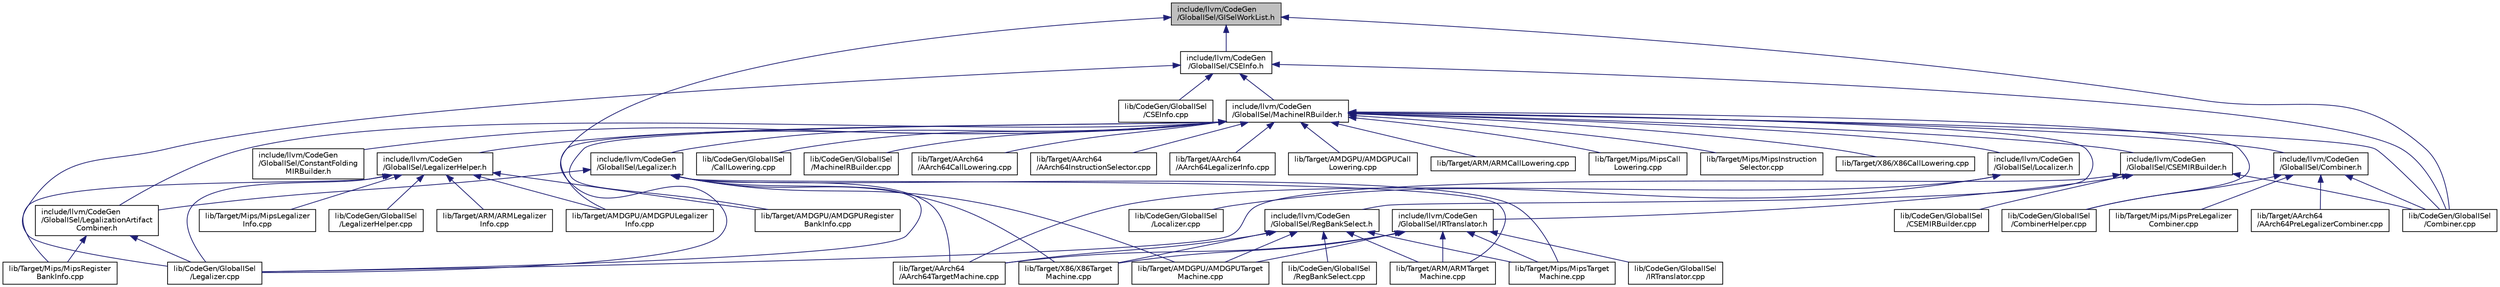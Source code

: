 digraph "include/llvm/CodeGen/GlobalISel/GISelWorkList.h"
{
 // LATEX_PDF_SIZE
  bgcolor="transparent";
  edge [fontname="Helvetica",fontsize="10",labelfontname="Helvetica",labelfontsize="10"];
  node [fontname="Helvetica",fontsize="10",shape="box"];
  Node1 [label="include/llvm/CodeGen\l/GlobalISel/GISelWorkList.h",height=0.2,width=0.4,color="black", fillcolor="grey75", style="filled", fontcolor="black",tooltip=" "];
  Node1 -> Node2 [dir="back",color="midnightblue",fontsize="10",style="solid",fontname="Helvetica"];
  Node2 [label="include/llvm/CodeGen\l/GlobalISel/CSEInfo.h",height=0.2,width=0.4,color="black",URL="$CSEInfo_8h.html",tooltip=" "];
  Node2 -> Node3 [dir="back",color="midnightblue",fontsize="10",style="solid",fontname="Helvetica"];
  Node3 [label="include/llvm/CodeGen\l/GlobalISel/MachineIRBuilder.h",height=0.2,width=0.4,color="black",URL="$MachineIRBuilder_8h.html",tooltip="This file declares the MachineIRBuilder class."];
  Node3 -> Node4 [dir="back",color="midnightblue",fontsize="10",style="solid",fontname="Helvetica"];
  Node4 [label="include/llvm/CodeGen\l/GlobalISel/CSEMIRBuilder.h",height=0.2,width=0.4,color="black",URL="$CSEMIRBuilder_8h.html",tooltip="This file implements a version of MachineIRBuilder which CSEs insts within a MachineBasicBlock."];
  Node4 -> Node5 [dir="back",color="midnightblue",fontsize="10",style="solid",fontname="Helvetica"];
  Node5 [label="include/llvm/CodeGen\l/GlobalISel/IRTranslator.h",height=0.2,width=0.4,color="black",URL="$IRTranslator_8h.html",tooltip="This file declares the IRTranslator pass."];
  Node5 -> Node6 [dir="back",color="midnightblue",fontsize="10",style="solid",fontname="Helvetica"];
  Node6 [label="lib/CodeGen/GlobalISel\l/IRTranslator.cpp",height=0.2,width=0.4,color="black",URL="$IRTranslator_8cpp.html",tooltip="This file implements the IRTranslator class."];
  Node5 -> Node7 [dir="back",color="midnightblue",fontsize="10",style="solid",fontname="Helvetica"];
  Node7 [label="lib/Target/AArch64\l/AArch64TargetMachine.cpp",height=0.2,width=0.4,color="black",URL="$AArch64TargetMachine_8cpp.html",tooltip=" "];
  Node5 -> Node8 [dir="back",color="midnightblue",fontsize="10",style="solid",fontname="Helvetica"];
  Node8 [label="lib/Target/AMDGPU/AMDGPUTarget\lMachine.cpp",height=0.2,width=0.4,color="black",URL="$AMDGPUTargetMachine_8cpp.html",tooltip="The AMDGPU target machine contains all of the hardware specific information needed to emit code for R..."];
  Node5 -> Node9 [dir="back",color="midnightblue",fontsize="10",style="solid",fontname="Helvetica"];
  Node9 [label="lib/Target/ARM/ARMTarget\lMachine.cpp",height=0.2,width=0.4,color="black",URL="$ARMTargetMachine_8cpp.html",tooltip=" "];
  Node5 -> Node10 [dir="back",color="midnightblue",fontsize="10",style="solid",fontname="Helvetica"];
  Node10 [label="lib/Target/Mips/MipsTarget\lMachine.cpp",height=0.2,width=0.4,color="black",URL="$MipsTargetMachine_8cpp.html",tooltip=" "];
  Node5 -> Node11 [dir="back",color="midnightblue",fontsize="10",style="solid",fontname="Helvetica"];
  Node11 [label="lib/Target/X86/X86Target\lMachine.cpp",height=0.2,width=0.4,color="black",URL="$X86TargetMachine_8cpp.html",tooltip=" "];
  Node4 -> Node12 [dir="back",color="midnightblue",fontsize="10",style="solid",fontname="Helvetica"];
  Node12 [label="lib/CodeGen/GlobalISel\l/CSEMIRBuilder.cpp",height=0.2,width=0.4,color="black",URL="$CSEMIRBuilder_8cpp.html",tooltip="This file implements the CSEMIRBuilder class which CSEs as it builds instructions."];
  Node4 -> Node13 [dir="back",color="midnightblue",fontsize="10",style="solid",fontname="Helvetica"];
  Node13 [label="lib/CodeGen/GlobalISel\l/Combiner.cpp",height=0.2,width=0.4,color="black",URL="$Combiner_8cpp.html",tooltip=" "];
  Node4 -> Node14 [dir="back",color="midnightblue",fontsize="10",style="solid",fontname="Helvetica"];
  Node14 [label="lib/CodeGen/GlobalISel\l/Legalizer.cpp",height=0.2,width=0.4,color="black",URL="$Legalizer_8cpp.html",tooltip=" "];
  Node3 -> Node15 [dir="back",color="midnightblue",fontsize="10",style="solid",fontname="Helvetica"];
  Node15 [label="include/llvm/CodeGen\l/GlobalISel/Combiner.h",height=0.2,width=0.4,color="black",URL="$Combiner_8h.html",tooltip=" "];
  Node15 -> Node13 [dir="back",color="midnightblue",fontsize="10",style="solid",fontname="Helvetica"];
  Node15 -> Node16 [dir="back",color="midnightblue",fontsize="10",style="solid",fontname="Helvetica"];
  Node16 [label="lib/CodeGen/GlobalISel\l/CombinerHelper.cpp",height=0.2,width=0.4,color="black",URL="$CombinerHelper_8cpp.html",tooltip=" "];
  Node15 -> Node17 [dir="back",color="midnightblue",fontsize="10",style="solid",fontname="Helvetica"];
  Node17 [label="lib/Target/AArch64\l/AArch64PreLegalizerCombiner.cpp",height=0.2,width=0.4,color="black",URL="$AArch64PreLegalizerCombiner_8cpp.html",tooltip=" "];
  Node15 -> Node18 [dir="back",color="midnightblue",fontsize="10",style="solid",fontname="Helvetica"];
  Node18 [label="lib/Target/Mips/MipsPreLegalizer\lCombiner.cpp",height=0.2,width=0.4,color="black",URL="$MipsPreLegalizerCombiner_8cpp.html",tooltip=" "];
  Node3 -> Node19 [dir="back",color="midnightblue",fontsize="10",style="solid",fontname="Helvetica"];
  Node19 [label="include/llvm/CodeGen\l/GlobalISel/ConstantFolding\lMIRBuilder.h",height=0.2,width=0.4,color="black",URL="$ConstantFoldingMIRBuilder_8h.html",tooltip="This file implements a version of MachineIRBuilder which does trivial constant folding."];
  Node3 -> Node20 [dir="back",color="midnightblue",fontsize="10",style="solid",fontname="Helvetica"];
  Node20 [label="include/llvm/CodeGen\l/GlobalISel/LegalizationArtifact\lCombiner.h",height=0.2,width=0.4,color="black",URL="$LegalizationArtifactCombiner_8h.html",tooltip=" "];
  Node20 -> Node14 [dir="back",color="midnightblue",fontsize="10",style="solid",fontname="Helvetica"];
  Node20 -> Node21 [dir="back",color="midnightblue",fontsize="10",style="solid",fontname="Helvetica"];
  Node21 [label="lib/Target/Mips/MipsRegister\lBankInfo.cpp",height=0.2,width=0.4,color="black",URL="$MipsRegisterBankInfo_8cpp.html",tooltip="This file implements the targeting of the RegisterBankInfo class for Mips."];
  Node3 -> Node22 [dir="back",color="midnightblue",fontsize="10",style="solid",fontname="Helvetica"];
  Node22 [label="include/llvm/CodeGen\l/GlobalISel/Legalizer.h",height=0.2,width=0.4,color="black",URL="$Legalizer_8h.html",tooltip=" "];
  Node22 -> Node20 [dir="back",color="midnightblue",fontsize="10",style="solid",fontname="Helvetica"];
  Node22 -> Node14 [dir="back",color="midnightblue",fontsize="10",style="solid",fontname="Helvetica"];
  Node22 -> Node7 [dir="back",color="midnightblue",fontsize="10",style="solid",fontname="Helvetica"];
  Node22 -> Node8 [dir="back",color="midnightblue",fontsize="10",style="solid",fontname="Helvetica"];
  Node22 -> Node9 [dir="back",color="midnightblue",fontsize="10",style="solid",fontname="Helvetica"];
  Node22 -> Node10 [dir="back",color="midnightblue",fontsize="10",style="solid",fontname="Helvetica"];
  Node22 -> Node11 [dir="back",color="midnightblue",fontsize="10",style="solid",fontname="Helvetica"];
  Node3 -> Node23 [dir="back",color="midnightblue",fontsize="10",style="solid",fontname="Helvetica"];
  Node23 [label="include/llvm/CodeGen\l/GlobalISel/LegalizerHelper.h",height=0.2,width=0.4,color="black",URL="$LegalizerHelper_8h.html",tooltip=" "];
  Node23 -> Node14 [dir="back",color="midnightblue",fontsize="10",style="solid",fontname="Helvetica"];
  Node23 -> Node24 [dir="back",color="midnightblue",fontsize="10",style="solid",fontname="Helvetica"];
  Node24 [label="lib/CodeGen/GlobalISel\l/LegalizerHelper.cpp",height=0.2,width=0.4,color="black",URL="$LegalizerHelper_8cpp.html",tooltip=" "];
  Node23 -> Node25 [dir="back",color="midnightblue",fontsize="10",style="solid",fontname="Helvetica"];
  Node25 [label="lib/Target/AMDGPU/AMDGPULegalizer\lInfo.cpp",height=0.2,width=0.4,color="black",URL="$AMDGPULegalizerInfo_8cpp.html",tooltip="This file implements the targeting of the Machinelegalizer class for AMDGPU."];
  Node23 -> Node26 [dir="back",color="midnightblue",fontsize="10",style="solid",fontname="Helvetica"];
  Node26 [label="lib/Target/AMDGPU/AMDGPURegister\lBankInfo.cpp",height=0.2,width=0.4,color="black",URL="$AMDGPURegisterBankInfo_8cpp.html",tooltip="This file implements the targeting of the RegisterBankInfo class for AMDGPU."];
  Node23 -> Node27 [dir="back",color="midnightblue",fontsize="10",style="solid",fontname="Helvetica"];
  Node27 [label="lib/Target/ARM/ARMLegalizer\lInfo.cpp",height=0.2,width=0.4,color="black",URL="$ARMLegalizerInfo_8cpp.html",tooltip="This file implements the targeting of the Machinelegalizer class for ARM."];
  Node23 -> Node28 [dir="back",color="midnightblue",fontsize="10",style="solid",fontname="Helvetica"];
  Node28 [label="lib/Target/Mips/MipsLegalizer\lInfo.cpp",height=0.2,width=0.4,color="black",URL="$MipsLegalizerInfo_8cpp.html",tooltip="This file implements the targeting of the Machinelegalizer class for Mips."];
  Node23 -> Node21 [dir="back",color="midnightblue",fontsize="10",style="solid",fontname="Helvetica"];
  Node3 -> Node29 [dir="back",color="midnightblue",fontsize="10",style="solid",fontname="Helvetica"];
  Node29 [label="include/llvm/CodeGen\l/GlobalISel/Localizer.h",height=0.2,width=0.4,color="black",URL="$Localizer_8h.html",tooltip=" "];
  Node29 -> Node30 [dir="back",color="midnightblue",fontsize="10",style="solid",fontname="Helvetica"];
  Node30 [label="lib/CodeGen/GlobalISel\l/Localizer.cpp",height=0.2,width=0.4,color="black",URL="$Localizer_8cpp.html",tooltip="This file implements the Localizer class."];
  Node29 -> Node7 [dir="back",color="midnightblue",fontsize="10",style="solid",fontname="Helvetica"];
  Node3 -> Node31 [dir="back",color="midnightblue",fontsize="10",style="solid",fontname="Helvetica"];
  Node31 [label="include/llvm/CodeGen\l/GlobalISel/RegBankSelect.h",height=0.2,width=0.4,color="black",URL="$RegBankSelect_8h.html",tooltip=" "];
  Node31 -> Node32 [dir="back",color="midnightblue",fontsize="10",style="solid",fontname="Helvetica"];
  Node32 [label="lib/CodeGen/GlobalISel\l/RegBankSelect.cpp",height=0.2,width=0.4,color="black",URL="$RegBankSelect_8cpp.html",tooltip="This file implements the RegBankSelect class."];
  Node31 -> Node7 [dir="back",color="midnightblue",fontsize="10",style="solid",fontname="Helvetica"];
  Node31 -> Node8 [dir="back",color="midnightblue",fontsize="10",style="solid",fontname="Helvetica"];
  Node31 -> Node9 [dir="back",color="midnightblue",fontsize="10",style="solid",fontname="Helvetica"];
  Node31 -> Node10 [dir="back",color="midnightblue",fontsize="10",style="solid",fontname="Helvetica"];
  Node31 -> Node11 [dir="back",color="midnightblue",fontsize="10",style="solid",fontname="Helvetica"];
  Node3 -> Node33 [dir="back",color="midnightblue",fontsize="10",style="solid",fontname="Helvetica"];
  Node33 [label="lib/CodeGen/GlobalISel\l/CallLowering.cpp",height=0.2,width=0.4,color="black",URL="$CallLowering_8cpp.html",tooltip="This file implements some simple delegations needed for call lowering."];
  Node3 -> Node13 [dir="back",color="midnightblue",fontsize="10",style="solid",fontname="Helvetica"];
  Node3 -> Node16 [dir="back",color="midnightblue",fontsize="10",style="solid",fontname="Helvetica"];
  Node3 -> Node34 [dir="back",color="midnightblue",fontsize="10",style="solid",fontname="Helvetica"];
  Node34 [label="lib/CodeGen/GlobalISel\l/MachineIRBuilder.cpp",height=0.2,width=0.4,color="black",URL="$MachineIRBuilder_8cpp.html",tooltip="This file implements the MachineIRBuidler class."];
  Node3 -> Node35 [dir="back",color="midnightblue",fontsize="10",style="solid",fontname="Helvetica"];
  Node35 [label="lib/Target/AArch64\l/AArch64CallLowering.cpp",height=0.2,width=0.4,color="black",URL="$AArch64CallLowering_8cpp.html",tooltip="This file implements the lowering of LLVM calls to machine code calls for GlobalISel."];
  Node3 -> Node36 [dir="back",color="midnightblue",fontsize="10",style="solid",fontname="Helvetica"];
  Node36 [label="lib/Target/AArch64\l/AArch64InstructionSelector.cpp",height=0.2,width=0.4,color="black",URL="$AArch64InstructionSelector_8cpp.html",tooltip="This file implements the targeting of the InstructionSelector class for AArch64."];
  Node3 -> Node37 [dir="back",color="midnightblue",fontsize="10",style="solid",fontname="Helvetica"];
  Node37 [label="lib/Target/AArch64\l/AArch64LegalizerInfo.cpp",height=0.2,width=0.4,color="black",URL="$AArch64LegalizerInfo_8cpp.html",tooltip="This file implements the targeting of the Machinelegalizer class for AArch64."];
  Node3 -> Node38 [dir="back",color="midnightblue",fontsize="10",style="solid",fontname="Helvetica"];
  Node38 [label="lib/Target/AMDGPU/AMDGPUCall\lLowering.cpp",height=0.2,width=0.4,color="black",URL="$AMDGPUCallLowering_8cpp.html",tooltip="This file implements the lowering of LLVM calls to machine code calls for GlobalISel."];
  Node3 -> Node25 [dir="back",color="midnightblue",fontsize="10",style="solid",fontname="Helvetica"];
  Node3 -> Node26 [dir="back",color="midnightblue",fontsize="10",style="solid",fontname="Helvetica"];
  Node3 -> Node39 [dir="back",color="midnightblue",fontsize="10",style="solid",fontname="Helvetica"];
  Node39 [label="lib/Target/ARM/ARMCallLowering.cpp",height=0.2,width=0.4,color="black",URL="$ARMCallLowering_8cpp.html",tooltip="This file implements the lowering of LLVM calls to machine code calls for GlobalISel."];
  Node3 -> Node40 [dir="back",color="midnightblue",fontsize="10",style="solid",fontname="Helvetica"];
  Node40 [label="lib/Target/Mips/MipsCall\lLowering.cpp",height=0.2,width=0.4,color="black",URL="$MipsCallLowering_8cpp.html",tooltip="This file implements the lowering of LLVM calls to machine code calls for GlobalISel."];
  Node3 -> Node41 [dir="back",color="midnightblue",fontsize="10",style="solid",fontname="Helvetica"];
  Node41 [label="lib/Target/Mips/MipsInstruction\lSelector.cpp",height=0.2,width=0.4,color="black",URL="$MipsInstructionSelector_8cpp.html",tooltip="This file implements the targeting of the InstructionSelector class for Mips."];
  Node3 -> Node42 [dir="back",color="midnightblue",fontsize="10",style="solid",fontname="Helvetica"];
  Node42 [label="lib/Target/X86/X86CallLowering.cpp",height=0.2,width=0.4,color="black",URL="$X86CallLowering_8cpp.html",tooltip="This file implements the lowering of LLVM calls to machine code calls for GlobalISel."];
  Node2 -> Node43 [dir="back",color="midnightblue",fontsize="10",style="solid",fontname="Helvetica"];
  Node43 [label="lib/CodeGen/GlobalISel\l/CSEInfo.cpp",height=0.2,width=0.4,color="black",URL="$CSEInfo_8cpp.html",tooltip=" "];
  Node2 -> Node13 [dir="back",color="midnightblue",fontsize="10",style="solid",fontname="Helvetica"];
  Node2 -> Node14 [dir="back",color="midnightblue",fontsize="10",style="solid",fontname="Helvetica"];
  Node1 -> Node13 [dir="back",color="midnightblue",fontsize="10",style="solid",fontname="Helvetica"];
  Node1 -> Node14 [dir="back",color="midnightblue",fontsize="10",style="solid",fontname="Helvetica"];
}

